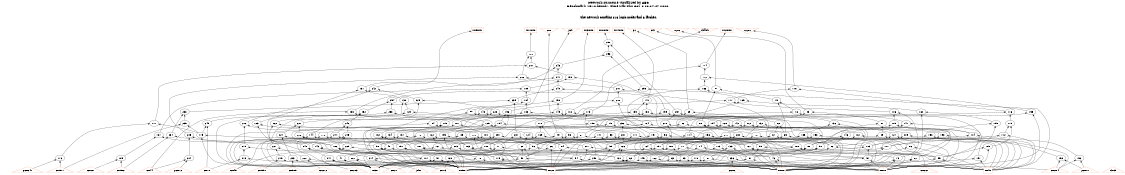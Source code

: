 # Network structure generated by ABC

digraph network {
size = "7.5,10";
center = true;
edge [dir = back];

{
  node [shape = plaintext];
  edge [style = invis];
  LevelTitle1 [label=""];
  LevelTitle2 [label=""];
  Level12 [label = ""];
  Level11 [label = ""];
  Level10 [label = ""];
  Level9 [label = ""];
  Level8 [label = ""];
  Level7 [label = ""];
  Level6 [label = ""];
  Level5 [label = ""];
  Level4 [label = ""];
  Level3 [label = ""];
  Level2 [label = ""];
  Level1 [label = ""];
  Level0 [label = ""];
  LevelTitle1 ->  LevelTitle2 ->  Level12 ->  Level11 ->  Level10 ->  Level9 ->  Level8 ->  Level7 ->  Level6 ->  Level5 ->  Level4 ->  Level3 ->  Level2 ->  Level1 ->  Level0;
}

{
  rank = same;
  LevelTitle1;
  title1 [shape=plaintext,
          fontsize=20,
          fontname = "Times-Roman",
          label="Network structure visualized by ABC\nBenchmark \"s510.bench\". Time was Thu Oct  8 20:27:47 2020. "
         ];
}

{
  rank = same;
  LevelTitle2;
  title2 [shape=plaintext,
          fontsize=18,
          fontname = "Times-Roman",
          label="The network contains 213 logic nodes and 6 latches.\n"
         ];
}

{
  rank = same;
  Level12;
  Node21 [label = "csm", shape = invtriangle, color = coral, fillcolor = coral];
  Node22 [label = "pclr", shape = invtriangle, color = coral, fillcolor = coral];
  Node23 [label = "pc", shape = invtriangle, color = coral, fillcolor = coral];
  Node24 [label = "cclr", shape = invtriangle, color = coral, fillcolor = coral];
  Node25 [label = "vsync", shape = invtriangle, color = coral, fillcolor = coral];
  Node26 [label = "cblank", shape = invtriangle, color = coral, fillcolor = coral];
  Node27 [label = "csync", shape = invtriangle, color = coral, fillcolor = coral];
  Node29 [label = "st_5L_in", shape = box, color = coral, fillcolor = coral];
  Node32 [label = "st_4L_in", shape = box, color = coral, fillcolor = coral];
  Node35 [label = "st_3L_in", shape = box, color = coral, fillcolor = coral];
  Node38 [label = "st_2L_in", shape = box, color = coral, fillcolor = coral];
  Node41 [label = "st_1L_in", shape = box, color = coral, fillcolor = coral];
  Node44 [label = "st_0L_in", shape = box, color = coral, fillcolor = coral];
}

{
  rank = same;
  Level11;
  Node258 [label = "258\n", shape = ellipse];
}

{
  rank = same;
  Level10;
  Node208 [label = "208\n", shape = ellipse];
  Node256 [label = "256\n", shape = ellipse];
}

{
  rank = same;
  Level9;
  Node174 [label = "174\n", shape = ellipse];
  Node207 [label = "207\n", shape = ellipse];
  Node243 [label = "243\n", shape = ellipse];
}

{
  rank = same;
  Level8;
  Node172 [label = "172\n", shape = ellipse];
  Node190 [label = "190\n", shape = ellipse];
  Node206 [label = "206\n", shape = ellipse];
  Node241 [label = "241\n", shape = ellipse];
}

{
  rank = same;
  Level7;
  Node81 [label = "81\n", shape = ellipse];
  Node118 [label = "118\n", shape = ellipse];
  Node131 [label = "131\n", shape = ellipse];
  Node166 [label = "166\n", shape = ellipse];
  Node189 [label = "189\n", shape = ellipse];
  Node201 [label = "201\n", shape = ellipse];
  Node240 [label = "240\n", shape = ellipse];
  Node242 [label = "242\n", shape = ellipse];
  Node255 [label = "255\n", shape = ellipse];
}

{
  rank = same;
  Level6;
  Node79 [label = "79\n", shape = ellipse];
  Node117 [label = "117\n", shape = ellipse];
  Node130 [label = "130\n", shape = ellipse];
  Node140 [label = "140\n", shape = ellipse];
  Node150 [label = "150\n", shape = ellipse];
  Node165 [label = "165\n", shape = ellipse];
  Node184 [label = "184\n", shape = ellipse];
  Node200 [label = "200\n", shape = ellipse];
  Node229 [label = "229\n", shape = ellipse];
  Node239 [label = "239\n", shape = ellipse];
  Node254 [label = "254\n", shape = ellipse];
}

{
  rank = same;
  Level5;
  Node59 [label = "59\n", shape = ellipse];
  Node69 [label = "69\n", shape = ellipse];
  Node76 [label = "76\n", shape = ellipse];
  Node93 [label = "93\n", shape = ellipse];
  Node102 [label = "102\n", shape = ellipse];
  Node106 [label = "106\n", shape = ellipse];
  Node116 [label = "116\n", shape = ellipse];
  Node129 [label = "129\n", shape = ellipse];
  Node138 [label = "138\n", shape = ellipse];
  Node139 [label = "139\n", shape = ellipse];
  Node148 [label = "148\n", shape = ellipse];
  Node149 [label = "149\n", shape = ellipse];
  Node155 [label = "155\n", shape = ellipse];
  Node160 [label = "160\n", shape = ellipse];
  Node173 [label = "173\n", shape = ellipse];
  Node183 [label = "183\n", shape = ellipse];
  Node196 [label = "196\n", shape = ellipse];
  Node199 [label = "199\n", shape = ellipse];
  Node228 [label = "228\n", shape = ellipse];
  Node233 [label = "233\n", shape = ellipse];
  Node238 [label = "238\n", shape = ellipse];
  Node252 [label = "252\n", shape = ellipse];
  Node253 [label = "253\n", shape = ellipse];
  Node257 [label = "257\n", shape = ellipse];
}

{
  rank = same;
  Level4;
  Node54 [label = "54\n", shape = ellipse];
  Node68 [label = "68\n", shape = ellipse];
  Node75 [label = "75\n", shape = ellipse];
  Node80 [label = "80\n", shape = ellipse];
  Node91 [label = "91\n", shape = ellipse];
  Node92 [label = "92\n", shape = ellipse];
  Node101 [label = "101\n", shape = ellipse];
  Node105 [label = "105\n", shape = ellipse];
  Node115 [label = "115\n", shape = ellipse];
  Node123 [label = "123\n", shape = ellipse];
  Node125 [label = "125\n", shape = ellipse];
  Node128 [label = "128\n", shape = ellipse];
  Node132 [label = "132\n", shape = ellipse];
  Node136 [label = "136\n", shape = ellipse];
  Node142 [label = "142\n", shape = ellipse];
  Node147 [label = "147\n", shape = ellipse];
  Node154 [label = "154\n", shape = ellipse];
  Node159 [label = "159\n", shape = ellipse];
  Node164 [label = "164\n", shape = ellipse];
  Node170 [label = "170\n", shape = ellipse];
  Node177 [label = "177\n", shape = ellipse];
  Node179 [label = "179\n", shape = ellipse];
  Node194 [label = "194\n", shape = ellipse];
  Node198 [label = "198\n", shape = ellipse];
  Node210 [label = "210\n", shape = ellipse];
  Node212 [label = "212\n", shape = ellipse];
  Node216 [label = "216\n", shape = ellipse];
  Node222 [label = "222\n", shape = ellipse];
  Node227 [label = "227\n", shape = ellipse];
  Node232 [label = "232\n", shape = ellipse];
  Node235 [label = "235\n", shape = ellipse];
  Node246 [label = "246\n", shape = ellipse];
  Node249 [label = "249\n", shape = ellipse];
}

{
  rank = same;
  Level3;
  Node49 [label = "49\n", shape = ellipse];
  Node53 [label = "53\n", shape = ellipse];
  Node58 [label = "58\n", shape = ellipse];
  Node61 [label = "61\n", shape = ellipse];
  Node65 [label = "65\n", shape = ellipse];
  Node67 [label = "67\n", shape = ellipse];
  Node72 [label = "72\n", shape = ellipse];
  Node78 [label = "78\n", shape = ellipse];
  Node85 [label = "85\n", shape = ellipse];
  Node89 [label = "89\n", shape = ellipse];
  Node96 [label = "96\n", shape = ellipse];
  Node100 [label = "100\n", shape = ellipse];
  Node104 [label = "104\n", shape = ellipse];
  Node112 [label = "112\n", shape = ellipse];
  Node114 [label = "114\n", shape = ellipse];
  Node122 [label = "122\n", shape = ellipse];
  Node124 [label = "124\n", shape = ellipse];
  Node127 [label = "127\n", shape = ellipse];
  Node134 [label = "134\n", shape = ellipse];
  Node135 [label = "135\n", shape = ellipse];
  Node137 [label = "137\n", shape = ellipse];
  Node141 [label = "141\n", shape = ellipse];
  Node144 [label = "144\n", shape = ellipse];
  Node146 [label = "146\n", shape = ellipse];
  Node153 [label = "153\n", shape = ellipse];
  Node156 [label = "156\n", shape = ellipse];
  Node158 [label = "158\n", shape = ellipse];
  Node161 [label = "161\n", shape = ellipse];
  Node169 [label = "169\n", shape = ellipse];
  Node171 [label = "171\n", shape = ellipse];
  Node175 [label = "175\n", shape = ellipse];
  Node178 [label = "178\n", shape = ellipse];
  Node182 [label = "182\n", shape = ellipse];
  Node187 [label = "187\n", shape = ellipse];
  Node191 [label = "191\n", shape = ellipse];
  Node193 [label = "193\n", shape = ellipse];
  Node195 [label = "195\n", shape = ellipse];
  Node205 [label = "205\n", shape = ellipse];
  Node209 [label = "209\n", shape = ellipse];
  Node211 [label = "211\n", shape = ellipse];
  Node218 [label = "218\n", shape = ellipse];
  Node224 [label = "224\n", shape = ellipse];
  Node226 [label = "226\n", shape = ellipse];
  Node230 [label = "230\n", shape = ellipse];
  Node231 [label = "231\n", shape = ellipse];
  Node234 [label = "234\n", shape = ellipse];
  Node237 [label = "237\n", shape = ellipse];
  Node244 [label = "244\n", shape = ellipse];
  Node245 [label = "245\n", shape = ellipse];
  Node251 [label = "251\n", shape = ellipse];
}

{
  rank = same;
  Level2;
  Node48 [label = "48\n", shape = ellipse];
  Node52 [label = "52\n", shape = ellipse];
  Node56 [label = "56\n", shape = ellipse];
  Node60 [label = "60\n", shape = ellipse];
  Node64 [label = "64\n", shape = ellipse];
  Node66 [label = "66\n", shape = ellipse];
  Node71 [label = "71\n", shape = ellipse];
  Node74 [label = "74\n", shape = ellipse];
  Node77 [label = "77\n", shape = ellipse];
  Node84 [label = "84\n", shape = ellipse];
  Node86 [label = "86\n", shape = ellipse];
  Node88 [label = "88\n", shape = ellipse];
  Node90 [label = "90\n", shape = ellipse];
  Node95 [label = "95\n", shape = ellipse];
  Node98 [label = "98\n", shape = ellipse];
  Node99 [label = "99\n", shape = ellipse];
  Node103 [label = "103\n", shape = ellipse];
  Node108 [label = "108\n", shape = ellipse];
  Node109 [label = "109\n", shape = ellipse];
  Node111 [label = "111\n", shape = ellipse];
  Node113 [label = "113\n", shape = ellipse];
  Node121 [label = "121\n", shape = ellipse];
  Node126 [label = "126\n", shape = ellipse];
  Node133 [label = "133\n", shape = ellipse];
  Node143 [label = "143\n", shape = ellipse];
  Node151 [label = "151\n", shape = ellipse];
  Node163 [label = "163\n", shape = ellipse];
  Node167 [label = "167\n", shape = ellipse];
  Node180 [label = "180\n", shape = ellipse];
  Node181 [label = "181\n", shape = ellipse];
  Node186 [label = "186\n", shape = ellipse];
  Node188 [label = "188\n", shape = ellipse];
  Node197 [label = "197\n", shape = ellipse];
  Node203 [label = "203\n", shape = ellipse];
  Node215 [label = "215\n", shape = ellipse];
  Node217 [label = "217\n", shape = ellipse];
  Node221 [label = "221\n", shape = ellipse];
  Node225 [label = "225\n", shape = ellipse];
  Node248 [label = "248\n", shape = ellipse];
}

{
  rank = same;
  Level1;
  Node46 [label = "46\n", shape = ellipse];
  Node47 [label = "47\n", shape = ellipse];
  Node50 [label = "50\n", shape = ellipse];
  Node51 [label = "51\n", shape = ellipse];
  Node55 [label = "55\n", shape = ellipse];
  Node57 [label = "57\n", shape = ellipse];
  Node62 [label = "62\n", shape = ellipse];
  Node63 [label = "63\n", shape = ellipse];
  Node70 [label = "70\n", shape = ellipse];
  Node73 [label = "73\n", shape = ellipse];
  Node82 [label = "82\n", shape = ellipse];
  Node83 [label = "83\n", shape = ellipse];
  Node87 [label = "87\n", shape = ellipse];
  Node94 [label = "94\n", shape = ellipse];
  Node97 [label = "97\n", shape = ellipse];
  Node107 [label = "107\n", shape = ellipse];
  Node110 [label = "110\n", shape = ellipse];
  Node119 [label = "119\n", shape = ellipse];
  Node120 [label = "120\n", shape = ellipse];
  Node145 [label = "145\n", shape = ellipse];
  Node152 [label = "152\n", shape = ellipse];
  Node157 [label = "157\n", shape = ellipse];
  Node162 [label = "162\n", shape = ellipse];
  Node168 [label = "168\n", shape = ellipse];
  Node176 [label = "176\n", shape = ellipse];
  Node185 [label = "185\n", shape = ellipse];
  Node192 [label = "192\n", shape = ellipse];
  Node202 [label = "202\n", shape = ellipse];
  Node204 [label = "204\n", shape = ellipse];
  Node213 [label = "213\n", shape = ellipse];
  Node214 [label = "214\n", shape = ellipse];
  Node219 [label = "219\n", shape = ellipse];
  Node220 [label = "220\n", shape = ellipse];
  Node223 [label = "223\n", shape = ellipse];
  Node236 [label = "236\n", shape = ellipse];
  Node247 [label = "247\n", shape = ellipse];
  Node250 [label = "250\n", shape = ellipse];
}

{
  rank = same;
  Level0;
  Node1 [label = "clock", shape = triangle, color = coral, fillcolor = coral];
  Node2 [label = "john", shape = triangle, color = coral, fillcolor = coral];
  Node3 [label = "cnt13", shape = triangle, color = coral, fillcolor = coral];
  Node4 [label = "cnt21", shape = triangle, color = coral, fillcolor = coral];
  Node5 [label = "cnt284", shape = triangle, color = coral, fillcolor = coral];
  Node6 [label = "pcnt6", shape = triangle, color = coral, fillcolor = coral];
  Node7 [label = "cnt261", shape = triangle, color = coral, fillcolor = coral];
  Node8 [label = "cnt44", shape = triangle, color = coral, fillcolor = coral];
  Node9 [label = "pcnt12", shape = triangle, color = coral, fillcolor = coral];
  Node10 [label = "pcnt17", shape = triangle, color = coral, fillcolor = coral];
  Node11 [label = "cnt591", shape = triangle, color = coral, fillcolor = coral];
  Node12 [label = "cnt45", shape = triangle, color = coral, fillcolor = coral];
  Node13 [label = "cnt567", shape = triangle, color = coral, fillcolor = coral];
  Node14 [label = "pcnt27", shape = triangle, color = coral, fillcolor = coral];
  Node15 [label = "cnt283", shape = triangle, color = coral, fillcolor = coral];
  Node16 [label = "cnt272", shape = triangle, color = coral, fillcolor = coral];
  Node17 [label = "cnt10", shape = triangle, color = coral, fillcolor = coral];
  Node18 [label = "cnt511", shape = triangle, color = coral, fillcolor = coral];
  Node19 [label = "pcnt241", shape = triangle, color = coral, fillcolor = coral];
  Node20 [label = "cnt509", shape = triangle, color = coral, fillcolor = coral];
  Node30 [label = "st_5L", shape = box, color = coral, fillcolor = coral];
  Node33 [label = "st_4L", shape = box, color = coral, fillcolor = coral];
  Node36 [label = "st_3L", shape = box, color = coral, fillcolor = coral];
  Node39 [label = "st_2L", shape = box, color = coral, fillcolor = coral];
  Node42 [label = "st_1L", shape = box, color = coral, fillcolor = coral];
  Node45 [label = "st_0L", shape = box, color = coral, fillcolor = coral];
}

title1 -> title2 [style = invis];
title2 -> Node21 [style = invis];
title2 -> Node22 [style = invis];
title2 -> Node23 [style = invis];
title2 -> Node24 [style = invis];
title2 -> Node25 [style = invis];
title2 -> Node26 [style = invis];
title2 -> Node27 [style = invis];
title2 -> Node29 [style = invis];
title2 -> Node32 [style = invis];
title2 -> Node35 [style = invis];
title2 -> Node38 [style = invis];
title2 -> Node41 [style = invis];
title2 -> Node44 [style = invis];
Node21 -> Node22 [style = invis];
Node22 -> Node23 [style = invis];
Node23 -> Node24 [style = invis];
Node24 -> Node25 [style = invis];
Node25 -> Node26 [style = invis];
Node26 -> Node27 [style = invis];
Node21 -> Node49 [style = solid];
Node22 -> Node59 [style = solid];
Node23 -> Node69 [style = solid];
Node24 -> Node81 [style = solid];
Node25 -> Node93 [style = solid];
Node26 -> Node102 [style = solid];
Node27 -> Node118 [style = solid];
Node29 -> Node131 [style = solid];
Node32 -> Node140 [style = solid];
Node35 -> Node150 [style = solid];
Node38 -> Node174 [style = solid];
Node41 -> Node208 [style = solid];
Node44 -> Node258 [style = solid];
Node46 -> Node42 [style = solid];
Node46 -> Node45 [style = solid];
Node47 -> Node30 [style = solid];
Node47 -> Node36 [style = solid];
Node48 -> Node39 [style = solid];
Node48 -> Node47 [style = solid];
Node49 -> Node46 [style = solid];
Node49 -> Node48 [style = solid];
Node50 -> Node36 [style = solid];
Node50 -> Node42 [style = solid];
Node51 -> Node39 [style = solid];
Node51 -> Node45 [style = solid];
Node52 -> Node33 [style = solid];
Node52 -> Node51 [style = solid];
Node53 -> Node50 [style = solid];
Node53 -> Node52 [style = solid];
Node54 -> Node30 [style = solid];
Node54 -> Node53 [style = solid];
Node55 -> Node33 [style = solid];
Node55 -> Node45 [style = solid];
Node56 -> Node36 [style = solid];
Node56 -> Node55 [style = solid];
Node57 -> Node39 [style = solid];
Node57 -> Node42 [style = solid];
Node58 -> Node56 [style = solid];
Node58 -> Node57 [style = solid];
Node59 -> Node54 [style = solid];
Node59 -> Node58 [style = solid];
Node60 -> Node30 [style = solid];
Node60 -> Node50 [style = solid];
Node61 -> Node52 [style = solid];
Node61 -> Node60 [style = solid];
Node62 -> Node30 [style = solid];
Node62 -> Node36 [style = solid];
Node63 -> Node39 [style = solid];
Node63 -> Node42 [style = solid];
Node64 -> Node62 [style = solid];
Node64 -> Node63 [style = solid];
Node65 -> Node33 [style = solid];
Node65 -> Node64 [style = solid];
Node66 -> Node39 [style = solid];
Node66 -> Node50 [style = solid];
Node67 -> Node55 [style = solid];
Node67 -> Node66 [style = solid];
Node68 -> Node65 [style = solid];
Node68 -> Node67 [style = solid];
Node69 -> Node61 [style = solid];
Node69 -> Node68 [style = solid];
Node70 -> Node36 [style = solid];
Node70 -> Node39 [style = solid];
Node71 -> Node46 [style = solid];
Node71 -> Node70 [style = solid];
Node72 -> Node30 [style = solid];
Node72 -> Node71 [style = solid];
Node73 -> Node42 [style = solid];
Node73 -> Node45 [style = solid];
Node74 -> Node30 [style = solid];
Node74 -> Node73 [style = solid];
Node75 -> Node72 [style = solid];
Node75 -> Node74 [style = solid];
Node76 -> Node55 [style = solid];
Node76 -> Node75 [style = solid];
Node77 -> Node42 [style = solid];
Node77 -> Node62 [style = solid];
Node78 -> Node45 [style = solid];
Node78 -> Node77 [style = solid];
Node79 -> Node65 [style = solid];
Node79 -> Node76 [style = solid];
Node80 -> Node51 [style = solid];
Node80 -> Node78 [style = solid];
Node81 -> Node79 [style = solid];
Node81 -> Node80 [style = solid];
Node82 -> Node42 [style = solid];
Node82 -> Node45 [style = solid];
Node83 -> Node30 [style = solid];
Node83 -> Node33 [style = solid];
Node84 -> Node39 [style = solid];
Node84 -> Node83 [style = solid];
Node85 -> Node36 [style = solid];
Node85 -> Node84 [style = solid];
Node86 -> Node33 [style = solid];
Node86 -> Node57 [style = solid];
Node87 -> Node30 [style = solid];
Node87 -> Node42 [style = solid];
Node88 -> Node39 [style = solid];
Node88 -> Node87 [style = solid];
Node89 -> Node86 [style = solid];
Node89 -> Node88 [style = solid];
Node90 -> Node39 [style = solid];
Node90 -> Node46 [style = solid];
Node91 -> Node89 [style = solid];
Node91 -> Node90 [style = solid];
Node92 -> Node82 [style = solid];
Node92 -> Node85 [style = solid];
Node93 -> Node91 [style = solid];
Node93 -> Node92 [style = solid];
Node94 -> Node33 [style = solid];
Node94 -> Node36 [style = solid];
Node95 -> Node39 [style = solid];
Node95 -> Node94 [style = solid];
Node96 -> Node45 [style = solid];
Node96 -> Node95 [style = solid];
Node97 -> Node33 [style = solid];
Node97 -> Node36 [style = solid];
Node98 -> Node30 [style = solid];
Node98 -> Node97 [style = solid];
Node99 -> Node42 [style = solid];
Node99 -> Node51 [style = solid];
Node100 -> Node98 [style = solid];
Node100 -> Node99 [style = solid];
Node101 -> Node48 [style = solid];
Node101 -> Node100 [style = solid];
Node102 -> Node96 [style = solid];
Node102 -> Node101 [style = solid];
Node103 -> Node57 [style = solid];
Node103 -> Node63 [style = solid];
Node104 -> Node33 [style = solid];
Node104 -> Node103 [style = solid];
Node105 -> Node77 [style = solid];
Node105 -> Node104 [style = solid];
Node106 -> Node45 [style = solid];
Node106 -> Node105 [style = solid];
Node107 -> Node36 [style = solid];
Node107 -> Node45 [style = solid];
Node108 -> Node83 [style = solid];
Node108 -> Node107 [style = solid];
Node109 -> Node42 [style = solid];
Node109 -> Node55 [style = solid];
Node110 -> Node30 [style = solid];
Node110 -> Node45 [style = solid];
Node111 -> Node57 [style = solid];
Node111 -> Node110 [style = solid];
Node112 -> Node33 [style = solid];
Node112 -> Node111 [style = solid];
Node113 -> Node51 [style = solid];
Node113 -> Node83 [style = solid];
Node114 -> Node95 [style = solid];
Node114 -> Node113 [style = solid];
Node115 -> Node109 [style = solid];
Node115 -> Node112 [style = solid];
Node116 -> Node114 [style = solid];
Node116 -> Node115 [style = solid];
Node117 -> Node106 [style = solid];
Node117 -> Node108 [style = solid];
Node118 -> Node116 [style = solid];
Node118 -> Node117 [style = solid];
Node119 -> Node39 [style = solid];
Node119 -> Node45 [style = solid];
Node120 -> Node42 [style = solid];
Node120 -> Node45 [style = solid];
Node121 -> Node36 [style = solid];
Node121 -> Node120 [style = solid];
Node122 -> Node119 [style = solid];
Node122 -> Node121 [style = solid];
Node123 -> Node30 [style = solid];
Node123 -> Node122 [style = solid];
Node124 -> Node45 [style = solid];
Node124 -> Node60 [style = solid];
Node125 -> Node39 [style = solid];
Node125 -> Node124 [style = solid];
Node126 -> Node30 [style = solid];
Node126 -> Node120 [style = solid];
Node127 -> Node42 [style = solid];
Node127 -> Node52 [style = solid];
Node128 -> Node126 [style = solid];
Node128 -> Node127 [style = solid];
Node129 -> Node36 [style = solid];
Node129 -> Node128 [style = solid];
Node130 -> Node125 [style = solid];
Node130 -> Node129 [style = solid];
Node131 -> Node123 [style = solid];
Node131 -> Node130 [style = solid];
Node132 -> Node104 [style = solid];
Node132 -> Node110 [style = solid];
Node133 -> Node51 [style = solid];
Node133 -> Node87 [style = solid];
Node134 -> Node36 [style = solid];
Node134 -> Node133 [style = solid];
Node135 -> Node33 [style = solid];
Node135 -> Node64 [style = solid];
Node136 -> Node45 [style = solid];
Node136 -> Node135 [style = solid];
Node137 -> Node30 [style = solid];
Node137 -> Node66 [style = solid];
Node138 -> Node136 [style = solid];
Node138 -> Node137 [style = solid];
Node139 -> Node132 [style = solid];
Node139 -> Node134 [style = solid];
Node140 -> Node138 [style = solid];
Node140 -> Node139 [style = solid];
Node141 -> Node56 [style = solid];
Node141 -> Node95 [style = solid];
Node142 -> Node42 [style = solid];
Node142 -> Node141 [style = solid];
Node143 -> Node30 [style = solid];
Node143 -> Node107 [style = solid];
Node144 -> Node36 [style = solid];
Node144 -> Node84 [style = solid];
Node145 -> Node30 [style = solid];
Node145 -> Node45 [style = solid];
Node146 -> Node52 [style = solid];
Node146 -> Node145 [style = solid];
Node147 -> Node42 [style = solid];
Node147 -> Node146 [style = solid];
Node148 -> Node142 [style = solid];
Node148 -> Node143 [style = solid];
Node149 -> Node144 [style = solid];
Node149 -> Node147 [style = solid];
Node150 -> Node148 [style = solid];
Node150 -> Node149 [style = solid];
Node151 -> Node45 [style = solid];
Node151 -> Node62 [style = solid];
Node152 -> Node5 [style = solid];
Node152 -> Node10 [style = solid];
Node153 -> Node151 [style = solid];
Node153 -> Node152 [style = solid];
Node154 -> Node56 [style = solid];
Node154 -> Node153 [style = solid];
Node155 -> Node42 [style = solid];
Node155 -> Node154 [style = solid];
Node156 -> Node103 [style = solid];
Node156 -> Node145 [style = solid];
Node157 -> Node33 [style = solid];
Node157 -> Node39 [style = solid];
Node158 -> Node5 [style = solid];
Node158 -> Node88 [style = solid];
Node159 -> Node157 [style = solid];
Node159 -> Node158 [style = solid];
Node160 -> Node45 [style = solid];
Node160 -> Node159 [style = solid];
Node161 -> Node33 [style = solid];
Node161 -> Node133 [style = solid];
Node162 -> Node36 [style = solid];
Node162 -> Node42 [style = solid];
Node163 -> Node39 [style = solid];
Node163 -> Node162 [style = solid];
Node164 -> Node161 [style = solid];
Node164 -> Node163 [style = solid];
Node165 -> Node156 [style = solid];
Node165 -> Node160 [style = solid];
Node166 -> Node164 [style = solid];
Node166 -> Node165 [style = solid];
Node167 -> Node45 [style = solid];
Node167 -> Node57 [style = solid];
Node168 -> Node3 [style = solid];
Node168 -> Node30 [style = solid];
Node169 -> Node167 [style = solid];
Node169 -> Node168 [style = solid];
Node170 -> Node95 [style = solid];
Node170 -> Node169 [style = solid];
Node171 -> Node94 [style = solid];
Node171 -> Node99 [style = solid];
Node172 -> Node155 [style = solid];
Node172 -> Node166 [style = solid];
Node173 -> Node170 [style = solid];
Node173 -> Node171 [style = solid];
Node174 -> Node172 [style = solid];
Node174 -> Node173 [style = solid];
Node175 -> Node36 [style = solid];
Node175 -> Node167 [style = solid];
Node176 -> Node18 [style = solid];
Node176 -> Node19 [style = solid];
Node177 -> Node175 [style = solid];
Node177 -> Node176 [style = solid];
Node178 -> Node36 [style = solid];
Node178 -> Node167 [style = solid];
Node179 -> Node3 [style = solid];
Node179 -> Node178 [style = solid];
Node180 -> Node83 [style = solid];
Node180 -> Node120 [style = solid];
Node181 -> Node30 [style = solid];
Node181 -> Node51 [style = solid];
Node182 -> Node50 [style = solid];
Node182 -> Node181 [style = solid];
Node183 -> Node179 [style = solid];
Node183 -> Node180 [style = solid];
Node184 -> Node182 [style = solid];
Node184 -> Node183 [style = solid];
Node185 -> Node13 [style = solid];
Node185 -> Node14 [style = solid];
Node186 -> Node50 [style = solid];
Node186 -> Node119 [style = solid];
Node187 -> Node185 [style = solid];
Node187 -> Node186 [style = solid];
Node188 -> Node55 [style = solid];
Node188 -> Node162 [style = solid];
Node189 -> Node184 [style = solid];
Node189 -> Node187 [style = solid];
Node190 -> Node188 [style = solid];
Node190 -> Node189 [style = solid];
Node191 -> Node45 [style = solid];
Node191 -> Node95 [style = solid];
Node192 -> Node5 [style = solid];
Node192 -> Node10 [style = solid];
Node193 -> Node111 [style = solid];
Node193 -> Node192 [style = solid];
Node194 -> Node36 [style = solid];
Node194 -> Node193 [style = solid];
Node195 -> Node39 [style = solid];
Node195 -> Node56 [style = solid];
Node196 -> Node194 [style = solid];
Node196 -> Node195 [style = solid];
Node197 -> Node30 [style = solid];
Node197 -> Node70 [style = solid];
Node198 -> Node65 [style = solid];
Node198 -> Node197 [style = solid];
Node199 -> Node45 [style = solid];
Node199 -> Node198 [style = solid];
Node200 -> Node191 [style = solid];
Node200 -> Node196 [style = solid];
Node201 -> Node199 [style = solid];
Node201 -> Node200 [style = solid];
Node202 -> Node36 [style = solid];
Node202 -> Node39 [style = solid];
Node203 -> Node120 [style = solid];
Node203 -> Node202 [style = solid];
Node204 -> Node8 [style = solid];
Node204 -> Node9 [style = solid];
Node205 -> Node203 [style = solid];
Node205 -> Node204 [style = solid];
Node206 -> Node201 [style = solid];
Node206 -> Node205 [style = solid];
Node207 -> Node177 [style = solid];
Node207 -> Node190 [style = solid];
Node208 -> Node206 [style = solid];
Node208 -> Node207 [style = solid];
Node209 -> Node33 [style = solid];
Node209 -> Node103 [style = solid];
Node210 -> Node151 [style = solid];
Node210 -> Node209 [style = solid];
Node211 -> Node7 [style = solid];
Node211 -> Node197 [style = solid];
Node212 -> Node73 [style = solid];
Node212 -> Node211 [style = solid];
Node213 -> Node17 [style = solid];
Node213 -> Node30 [style = solid];
Node214 -> Node2 [style = solid];
Node214 -> Node33 [style = solid];
Node215 -> Node213 [style = solid];
Node215 -> Node214 [style = solid];
Node216 -> Node178 [style = solid];
Node216 -> Node215 [style = solid];
Node217 -> Node30 [style = solid];
Node217 -> Node46 [style = solid];
Node218 -> Node94 [style = solid];
Node218 -> Node217 [style = solid];
Node219 -> Node11 [style = solid];
Node219 -> Node39 [style = solid];
Node220 -> Node16 [style = solid];
Node220 -> Node39 [style = solid];
Node221 -> Node219 [style = solid];
Node221 -> Node220 [style = solid];
Node222 -> Node218 [style = solid];
Node222 -> Node221 [style = solid];
Node223 -> Node20 [style = solid];
Node223 -> Node30 [style = solid];
Node224 -> Node163 [style = solid];
Node224 -> Node223 [style = solid];
Node225 -> Node12 [style = solid];
Node225 -> Node63 [style = solid];
Node226 -> Node98 [style = solid];
Node226 -> Node225 [style = solid];
Node227 -> Node224 [style = solid];
Node227 -> Node226 [style = solid];
Node228 -> Node45 [style = solid];
Node228 -> Node227 [style = solid];
Node229 -> Node222 [style = solid];
Node229 -> Node228 [style = solid];
Node230 -> Node33 [style = solid];
Node230 -> Node203 [style = solid];
Node231 -> Node39 [style = solid];
Node231 -> Node126 [style = solid];
Node232 -> Node230 [style = solid];
Node232 -> Node231 [style = solid];
Node233 -> Node8 [style = solid];
Node233 -> Node232 [style = solid];
Node234 -> Node13 [style = solid];
Node234 -> Node186 [style = solid];
Node235 -> Node18 [style = solid];
Node235 -> Node175 [style = solid];
Node236 -> Node5 [style = solid];
Node236 -> Node6 [style = solid];
Node237 -> Node71 [style = solid];
Node237 -> Node236 [style = solid];
Node238 -> Node234 [style = solid];
Node238 -> Node235 [style = solid];
Node239 -> Node237 [style = solid];
Node239 -> Node238 [style = solid];
Node240 -> Node83 [style = solid];
Node240 -> Node239 [style = solid];
Node241 -> Node233 [style = solid];
Node241 -> Node240 [style = solid];
Node242 -> Node216 [style = solid];
Node242 -> Node229 [style = solid];
Node243 -> Node241 [style = solid];
Node243 -> Node242 [style = solid];
Node244 -> Node12 [style = solid];
Node244 -> Node71 [style = solid];
Node245 -> Node15 [style = solid];
Node245 -> Node186 [style = solid];
Node246 -> Node244 [style = solid];
Node246 -> Node245 [style = solid];
Node247 -> Node4 [style = solid];
Node247 -> Node36 [style = solid];
Node248 -> Node119 [style = solid];
Node248 -> Node247 [style = solid];
Node249 -> Node17 [style = solid];
Node249 -> Node175 [style = solid];
Node250 -> Node4 [style = solid];
Node250 -> Node45 [style = solid];
Node251 -> Node163 [style = solid];
Node251 -> Node250 [style = solid];
Node252 -> Node246 [style = solid];
Node252 -> Node248 [style = solid];
Node253 -> Node249 [style = solid];
Node253 -> Node251 [style = solid];
Node254 -> Node252 [style = solid];
Node254 -> Node253 [style = solid];
Node255 -> Node33 [style = solid];
Node255 -> Node254 [style = solid];
Node256 -> Node243 [style = solid];
Node256 -> Node255 [style = solid];
Node257 -> Node210 [style = solid];
Node257 -> Node212 [style = solid];
Node258 -> Node256 [style = solid];
Node258 -> Node257 [style = solid];
}

